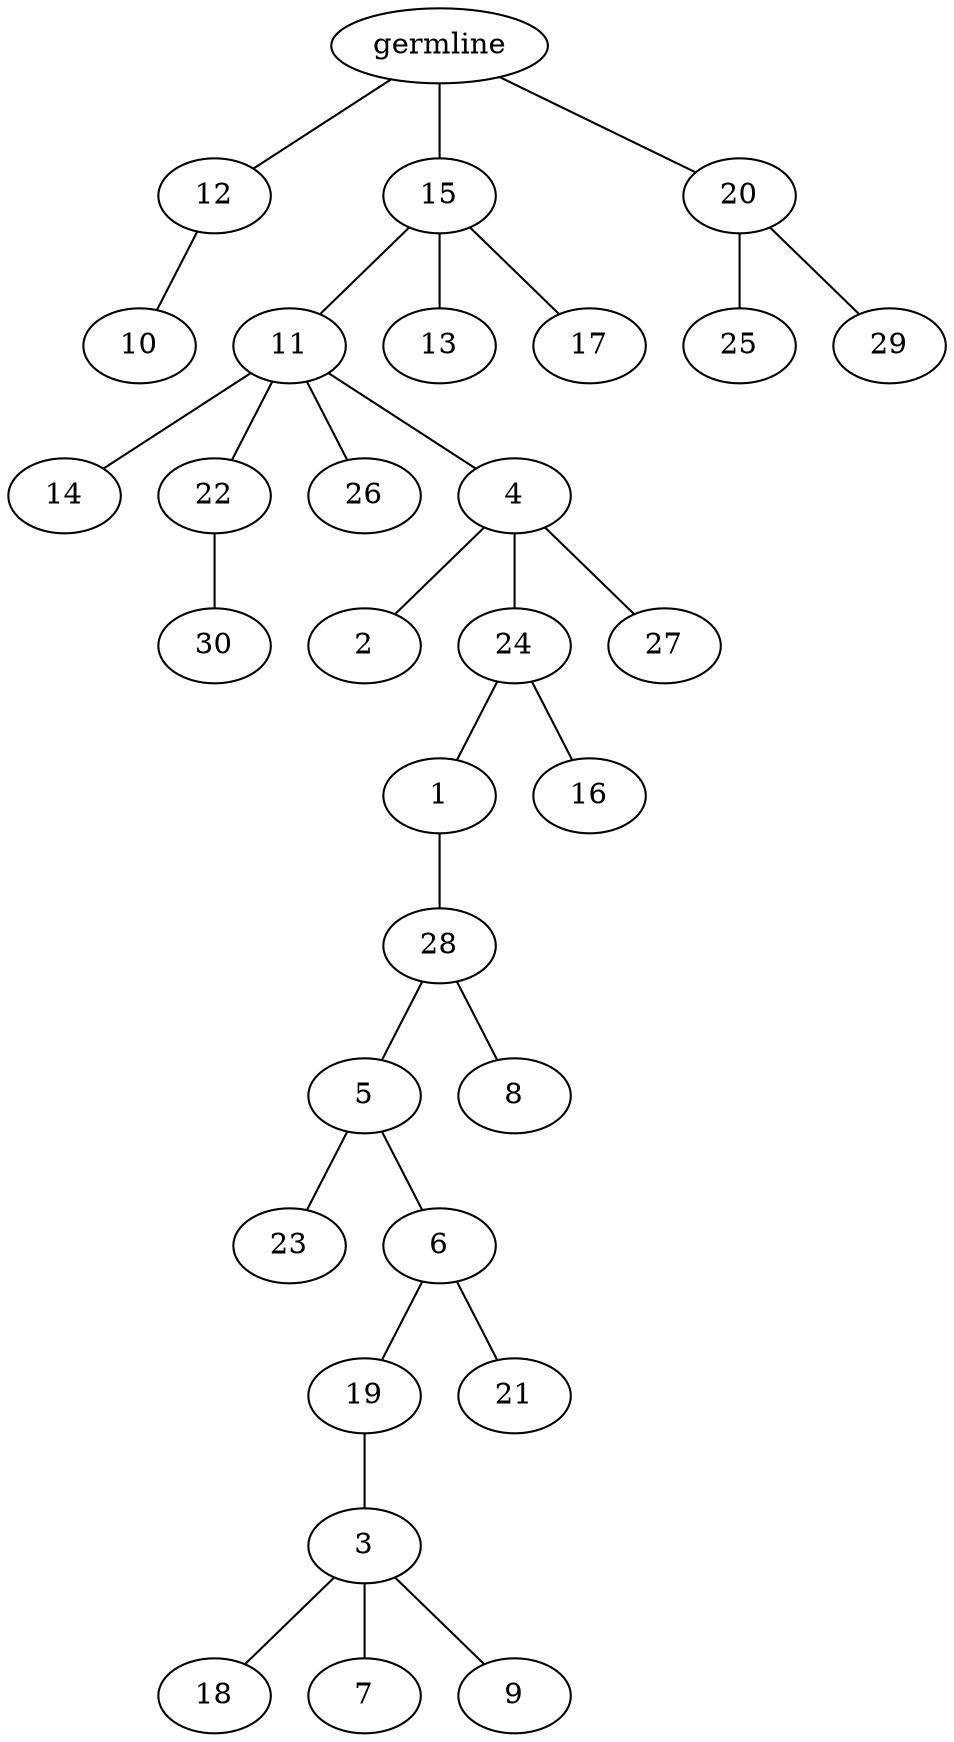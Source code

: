 graph tree {
    "140052220250048" [label="germline"];
    "140052220416592" [label="12"];
    "140052220416160" [label="10"];
    "140052220418848" [label="15"];
    "140052220418128" [label="11"];
    "140052220418752" [label="14"];
    "140052220418704" [label="22"];
    "140052220418800" [label="30"];
    "140052220419856" [label="26"];
    "140052220418992" [label="4"];
    "140052220419952" [label="2"];
    "140052220419808" [label="24"];
    "140052220317808" [label="1"];
    "140052220318240" [label="28"];
    "140052220318576" [label="5"];
    "140052220439568" [label="23"];
    "140052220318864" [label="6"];
    "140052220319152" [label="19"];
    "140052220319440" [label="3"];
    "140052220319728" [label="18"];
    "140052220319536" [label="7"];
    "140052220319872" [label="9"];
    "140052220319968" [label="21"];
    "140052220319392" [label="8"];
    "140052220318816" [label="16"];
    "140052220420048" [label="27"];
    "140052220419712" [label="13"];
    "140052220418656" [label="17"];
    "140052220419040" [label="20"];
    "140052220318288" [label="25"];
    "140052220318960" [label="29"];
    "140052220250048" -- "140052220416592";
    "140052220250048" -- "140052220418848";
    "140052220250048" -- "140052220419040";
    "140052220416592" -- "140052220416160";
    "140052220418848" -- "140052220418128";
    "140052220418848" -- "140052220419712";
    "140052220418848" -- "140052220418656";
    "140052220418128" -- "140052220418752";
    "140052220418128" -- "140052220418704";
    "140052220418128" -- "140052220419856";
    "140052220418128" -- "140052220418992";
    "140052220418704" -- "140052220418800";
    "140052220418992" -- "140052220419952";
    "140052220418992" -- "140052220419808";
    "140052220418992" -- "140052220420048";
    "140052220419808" -- "140052220317808";
    "140052220419808" -- "140052220318816";
    "140052220317808" -- "140052220318240";
    "140052220318240" -- "140052220318576";
    "140052220318240" -- "140052220319392";
    "140052220318576" -- "140052220439568";
    "140052220318576" -- "140052220318864";
    "140052220318864" -- "140052220319152";
    "140052220318864" -- "140052220319968";
    "140052220319152" -- "140052220319440";
    "140052220319440" -- "140052220319728";
    "140052220319440" -- "140052220319536";
    "140052220319440" -- "140052220319872";
    "140052220419040" -- "140052220318288";
    "140052220419040" -- "140052220318960";
}
